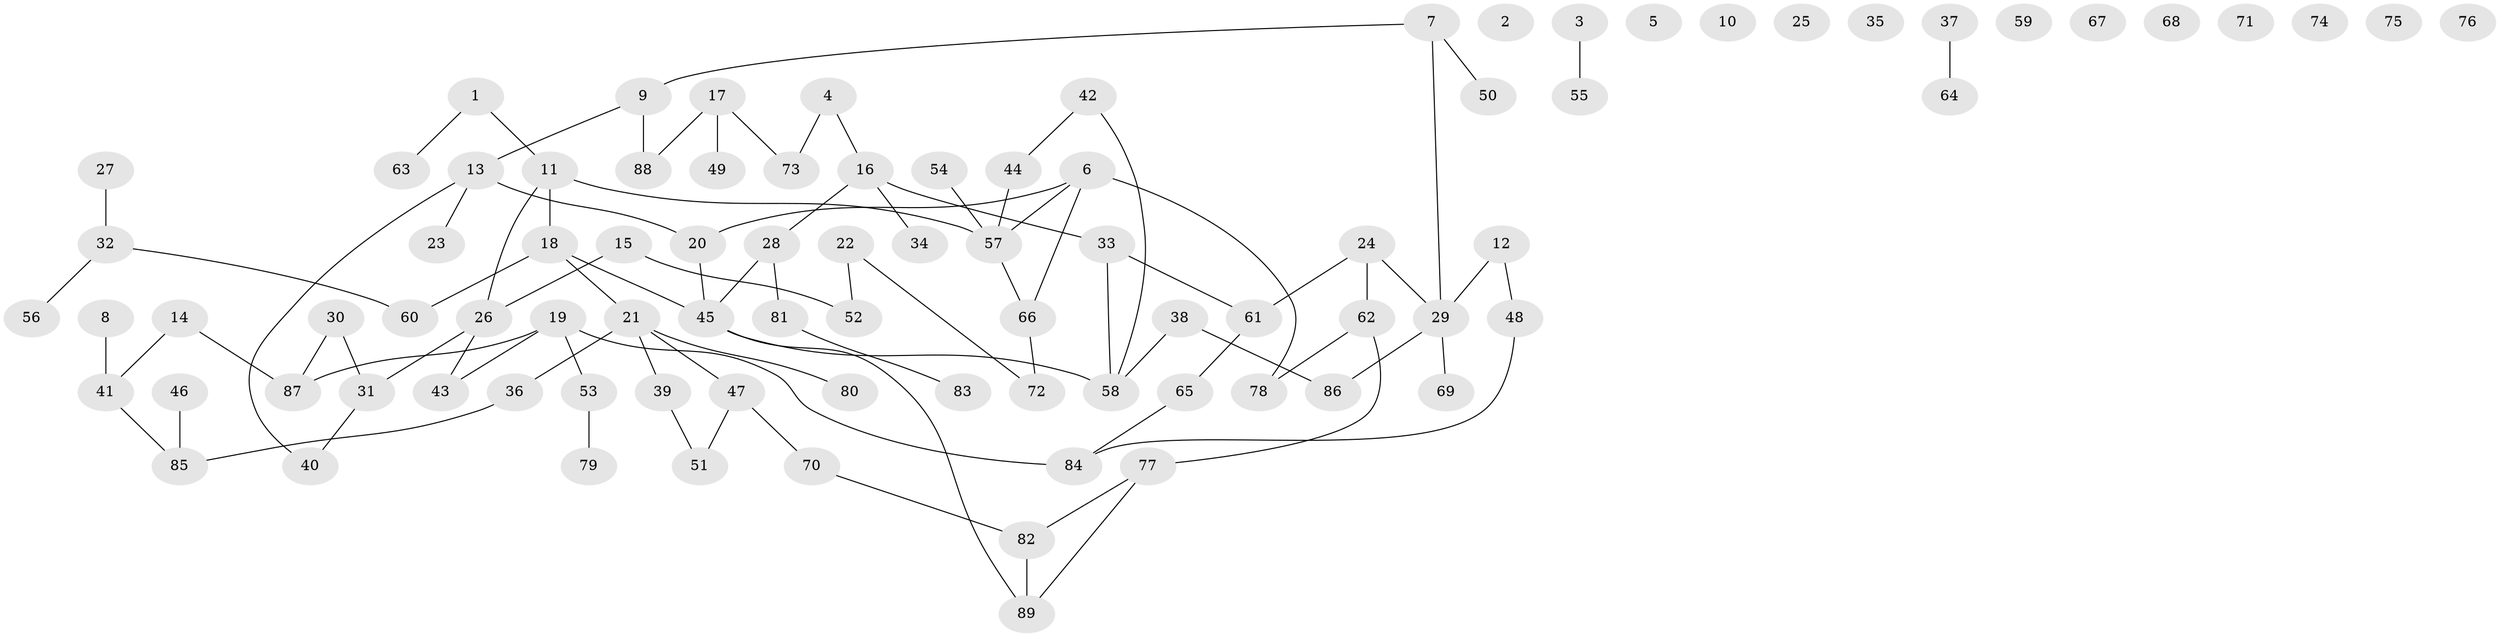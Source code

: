 // Generated by graph-tools (version 1.1) at 2025/13/03/09/25 04:13:01]
// undirected, 89 vertices, 92 edges
graph export_dot {
graph [start="1"]
  node [color=gray90,style=filled];
  1;
  2;
  3;
  4;
  5;
  6;
  7;
  8;
  9;
  10;
  11;
  12;
  13;
  14;
  15;
  16;
  17;
  18;
  19;
  20;
  21;
  22;
  23;
  24;
  25;
  26;
  27;
  28;
  29;
  30;
  31;
  32;
  33;
  34;
  35;
  36;
  37;
  38;
  39;
  40;
  41;
  42;
  43;
  44;
  45;
  46;
  47;
  48;
  49;
  50;
  51;
  52;
  53;
  54;
  55;
  56;
  57;
  58;
  59;
  60;
  61;
  62;
  63;
  64;
  65;
  66;
  67;
  68;
  69;
  70;
  71;
  72;
  73;
  74;
  75;
  76;
  77;
  78;
  79;
  80;
  81;
  82;
  83;
  84;
  85;
  86;
  87;
  88;
  89;
  1 -- 11;
  1 -- 63;
  3 -- 55;
  4 -- 16;
  4 -- 73;
  6 -- 20;
  6 -- 57;
  6 -- 66;
  6 -- 78;
  7 -- 9;
  7 -- 29;
  7 -- 50;
  8 -- 41;
  9 -- 13;
  9 -- 88;
  11 -- 18;
  11 -- 26;
  11 -- 57;
  12 -- 29;
  12 -- 48;
  13 -- 20;
  13 -- 23;
  13 -- 40;
  14 -- 41;
  14 -- 87;
  15 -- 26;
  15 -- 52;
  16 -- 28;
  16 -- 33;
  16 -- 34;
  17 -- 49;
  17 -- 73;
  17 -- 88;
  18 -- 21;
  18 -- 45;
  18 -- 60;
  19 -- 43;
  19 -- 53;
  19 -- 84;
  19 -- 87;
  20 -- 45;
  21 -- 36;
  21 -- 39;
  21 -- 47;
  21 -- 80;
  22 -- 52;
  22 -- 72;
  24 -- 29;
  24 -- 61;
  24 -- 62;
  26 -- 31;
  26 -- 43;
  27 -- 32;
  28 -- 45;
  28 -- 81;
  29 -- 69;
  29 -- 86;
  30 -- 31;
  30 -- 87;
  31 -- 40;
  32 -- 56;
  32 -- 60;
  33 -- 58;
  33 -- 61;
  36 -- 85;
  37 -- 64;
  38 -- 58;
  38 -- 86;
  39 -- 51;
  41 -- 85;
  42 -- 44;
  42 -- 58;
  44 -- 57;
  45 -- 58;
  45 -- 89;
  46 -- 85;
  47 -- 51;
  47 -- 70;
  48 -- 84;
  53 -- 79;
  54 -- 57;
  57 -- 66;
  61 -- 65;
  62 -- 77;
  62 -- 78;
  65 -- 84;
  66 -- 72;
  70 -- 82;
  77 -- 82;
  77 -- 89;
  81 -- 83;
  82 -- 89;
}
